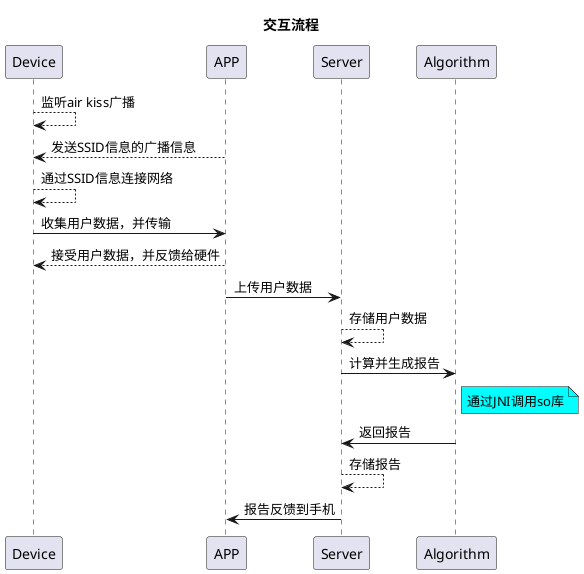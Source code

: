 @startuml

title 交互流程

Device--> Device: 监听air kiss广播
APP --> Device: 发送SSID信息的广播信息
Device --> Device: 通过SSID信息连接网络
Device -> APP: 收集用户数据，并传输
APP --> Device :  接受用户数据，并反馈给硬件
APP -> Server : 上传用户数据
Server --> Server: 存储用户数据
Server -> Algorithm : 计算并生成报告
	note right of Algorithm #aqua
		通过JNI调用so库
	end note
Algorithm -> Server: 返回报告
Server --> Server: 存储报告
Server -> APP : 报告反馈到手机

@enduml